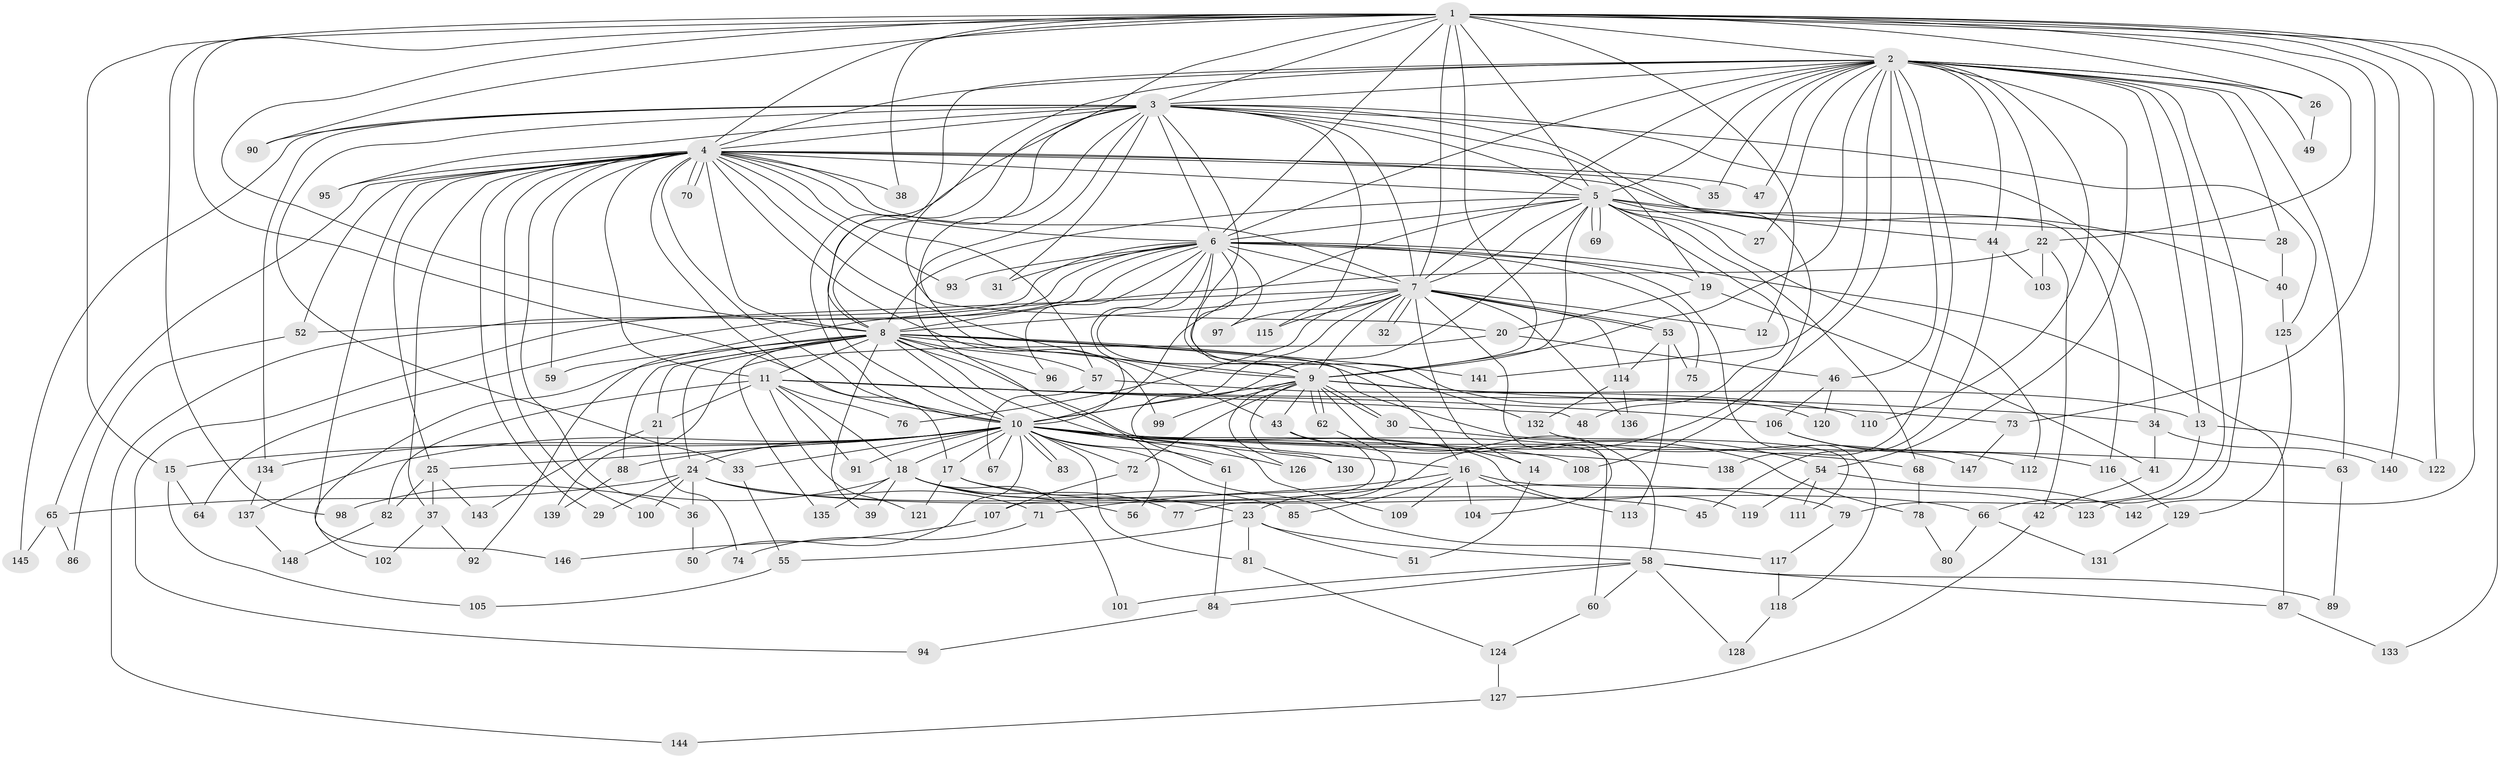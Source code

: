 // coarse degree distribution, {21: 0.008928571428571428, 24: 0.008928571428571428, 36: 0.008928571428571428, 26: 0.008928571428571428, 19: 0.008928571428571428, 20: 0.026785714285714284, 34: 0.008928571428571428, 11: 0.008928571428571428, 2: 0.45535714285714285, 4: 0.10714285714285714, 3: 0.23214285714285715, 8: 0.017857142857142856, 5: 0.026785714285714284, 9: 0.017857142857142856, 6: 0.03571428571428571, 7: 0.008928571428571428, 1: 0.008928571428571428}
// Generated by graph-tools (version 1.1) at 2025/41/03/06/25 10:41:33]
// undirected, 148 vertices, 321 edges
graph export_dot {
graph [start="1"]
  node [color=gray90,style=filled];
  1;
  2;
  3;
  4;
  5;
  6;
  7;
  8;
  9;
  10;
  11;
  12;
  13;
  14;
  15;
  16;
  17;
  18;
  19;
  20;
  21;
  22;
  23;
  24;
  25;
  26;
  27;
  28;
  29;
  30;
  31;
  32;
  33;
  34;
  35;
  36;
  37;
  38;
  39;
  40;
  41;
  42;
  43;
  44;
  45;
  46;
  47;
  48;
  49;
  50;
  51;
  52;
  53;
  54;
  55;
  56;
  57;
  58;
  59;
  60;
  61;
  62;
  63;
  64;
  65;
  66;
  67;
  68;
  69;
  70;
  71;
  72;
  73;
  74;
  75;
  76;
  77;
  78;
  79;
  80;
  81;
  82;
  83;
  84;
  85;
  86;
  87;
  88;
  89;
  90;
  91;
  92;
  93;
  94;
  95;
  96;
  97;
  98;
  99;
  100;
  101;
  102;
  103;
  104;
  105;
  106;
  107;
  108;
  109;
  110;
  111;
  112;
  113;
  114;
  115;
  116;
  117;
  118;
  119;
  120;
  121;
  122;
  123;
  124;
  125;
  126;
  127;
  128;
  129;
  130;
  131;
  132;
  133;
  134;
  135;
  136;
  137;
  138;
  139;
  140;
  141;
  142;
  143;
  144;
  145;
  146;
  147;
  148;
  1 -- 2;
  1 -- 3;
  1 -- 4;
  1 -- 5;
  1 -- 6;
  1 -- 7;
  1 -- 8;
  1 -- 9;
  1 -- 10;
  1 -- 12;
  1 -- 15;
  1 -- 20;
  1 -- 22;
  1 -- 26;
  1 -- 38;
  1 -- 73;
  1 -- 90;
  1 -- 98;
  1 -- 122;
  1 -- 133;
  1 -- 140;
  1 -- 142;
  2 -- 3;
  2 -- 4;
  2 -- 5;
  2 -- 6;
  2 -- 7;
  2 -- 8;
  2 -- 9;
  2 -- 10;
  2 -- 13;
  2 -- 22;
  2 -- 23;
  2 -- 26;
  2 -- 27;
  2 -- 28;
  2 -- 35;
  2 -- 44;
  2 -- 46;
  2 -- 47;
  2 -- 49;
  2 -- 54;
  2 -- 63;
  2 -- 66;
  2 -- 110;
  2 -- 123;
  2 -- 138;
  2 -- 141;
  3 -- 4;
  3 -- 5;
  3 -- 6;
  3 -- 7;
  3 -- 8;
  3 -- 9;
  3 -- 10;
  3 -- 19;
  3 -- 31;
  3 -- 33;
  3 -- 34;
  3 -- 43;
  3 -- 56;
  3 -- 90;
  3 -- 95;
  3 -- 108;
  3 -- 115;
  3 -- 125;
  3 -- 134;
  3 -- 145;
  4 -- 5;
  4 -- 6;
  4 -- 7;
  4 -- 8;
  4 -- 9;
  4 -- 10;
  4 -- 11;
  4 -- 17;
  4 -- 25;
  4 -- 29;
  4 -- 35;
  4 -- 36;
  4 -- 37;
  4 -- 38;
  4 -- 40;
  4 -- 47;
  4 -- 52;
  4 -- 57;
  4 -- 59;
  4 -- 65;
  4 -- 70;
  4 -- 70;
  4 -- 93;
  4 -- 95;
  4 -- 99;
  4 -- 100;
  4 -- 146;
  5 -- 6;
  5 -- 7;
  5 -- 8;
  5 -- 9;
  5 -- 10;
  5 -- 27;
  5 -- 28;
  5 -- 44;
  5 -- 48;
  5 -- 61;
  5 -- 68;
  5 -- 69;
  5 -- 69;
  5 -- 112;
  5 -- 116;
  6 -- 7;
  6 -- 8;
  6 -- 9;
  6 -- 10;
  6 -- 16;
  6 -- 19;
  6 -- 31;
  6 -- 64;
  6 -- 75;
  6 -- 87;
  6 -- 93;
  6 -- 94;
  6 -- 96;
  6 -- 97;
  6 -- 118;
  6 -- 120;
  6 -- 144;
  7 -- 8;
  7 -- 9;
  7 -- 10;
  7 -- 12;
  7 -- 14;
  7 -- 32;
  7 -- 32;
  7 -- 52;
  7 -- 53;
  7 -- 53;
  7 -- 76;
  7 -- 97;
  7 -- 104;
  7 -- 114;
  7 -- 115;
  7 -- 136;
  8 -- 9;
  8 -- 10;
  8 -- 11;
  8 -- 21;
  8 -- 24;
  8 -- 39;
  8 -- 57;
  8 -- 59;
  8 -- 60;
  8 -- 88;
  8 -- 96;
  8 -- 102;
  8 -- 109;
  8 -- 111;
  8 -- 132;
  8 -- 135;
  8 -- 141;
  9 -- 10;
  9 -- 13;
  9 -- 30;
  9 -- 30;
  9 -- 43;
  9 -- 58;
  9 -- 62;
  9 -- 62;
  9 -- 72;
  9 -- 73;
  9 -- 99;
  9 -- 126;
  9 -- 130;
  10 -- 14;
  10 -- 15;
  10 -- 16;
  10 -- 17;
  10 -- 18;
  10 -- 24;
  10 -- 25;
  10 -- 33;
  10 -- 50;
  10 -- 61;
  10 -- 63;
  10 -- 67;
  10 -- 68;
  10 -- 72;
  10 -- 81;
  10 -- 83;
  10 -- 83;
  10 -- 88;
  10 -- 91;
  10 -- 108;
  10 -- 117;
  10 -- 119;
  10 -- 126;
  10 -- 130;
  10 -- 134;
  10 -- 137;
  10 -- 138;
  11 -- 18;
  11 -- 21;
  11 -- 34;
  11 -- 48;
  11 -- 76;
  11 -- 82;
  11 -- 91;
  11 -- 106;
  11 -- 121;
  13 -- 79;
  13 -- 122;
  14 -- 51;
  15 -- 64;
  15 -- 105;
  16 -- 71;
  16 -- 85;
  16 -- 104;
  16 -- 109;
  16 -- 113;
  16 -- 123;
  17 -- 66;
  17 -- 85;
  17 -- 121;
  18 -- 23;
  18 -- 39;
  18 -- 56;
  18 -- 77;
  18 -- 98;
  18 -- 101;
  18 -- 135;
  19 -- 20;
  19 -- 41;
  20 -- 46;
  20 -- 139;
  21 -- 74;
  21 -- 143;
  22 -- 42;
  22 -- 92;
  22 -- 103;
  23 -- 51;
  23 -- 55;
  23 -- 58;
  23 -- 81;
  24 -- 29;
  24 -- 36;
  24 -- 45;
  24 -- 65;
  24 -- 71;
  24 -- 79;
  24 -- 100;
  25 -- 37;
  25 -- 82;
  25 -- 143;
  26 -- 49;
  28 -- 40;
  30 -- 54;
  33 -- 55;
  34 -- 41;
  34 -- 140;
  36 -- 50;
  37 -- 92;
  37 -- 102;
  40 -- 125;
  41 -- 42;
  42 -- 127;
  43 -- 78;
  43 -- 107;
  44 -- 45;
  44 -- 103;
  46 -- 106;
  46 -- 120;
  52 -- 86;
  53 -- 75;
  53 -- 113;
  53 -- 114;
  54 -- 111;
  54 -- 119;
  54 -- 142;
  55 -- 105;
  57 -- 67;
  57 -- 110;
  58 -- 60;
  58 -- 84;
  58 -- 87;
  58 -- 89;
  58 -- 101;
  58 -- 128;
  60 -- 124;
  61 -- 84;
  62 -- 77;
  63 -- 89;
  65 -- 86;
  65 -- 145;
  66 -- 80;
  66 -- 131;
  68 -- 78;
  71 -- 74;
  72 -- 107;
  73 -- 147;
  78 -- 80;
  79 -- 117;
  81 -- 124;
  82 -- 148;
  84 -- 94;
  87 -- 133;
  88 -- 139;
  106 -- 112;
  106 -- 116;
  107 -- 146;
  114 -- 132;
  114 -- 136;
  116 -- 129;
  117 -- 118;
  118 -- 128;
  124 -- 127;
  125 -- 129;
  127 -- 144;
  129 -- 131;
  132 -- 147;
  134 -- 137;
  137 -- 148;
}
